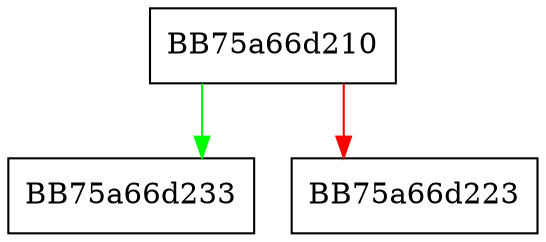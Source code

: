 digraph LuaHipsResultHandlerStatic {
  node [shape="box"];
  graph [splines=ortho];
  BB75a66d210 -> BB75a66d233 [color="green"];
  BB75a66d210 -> BB75a66d223 [color="red"];
}